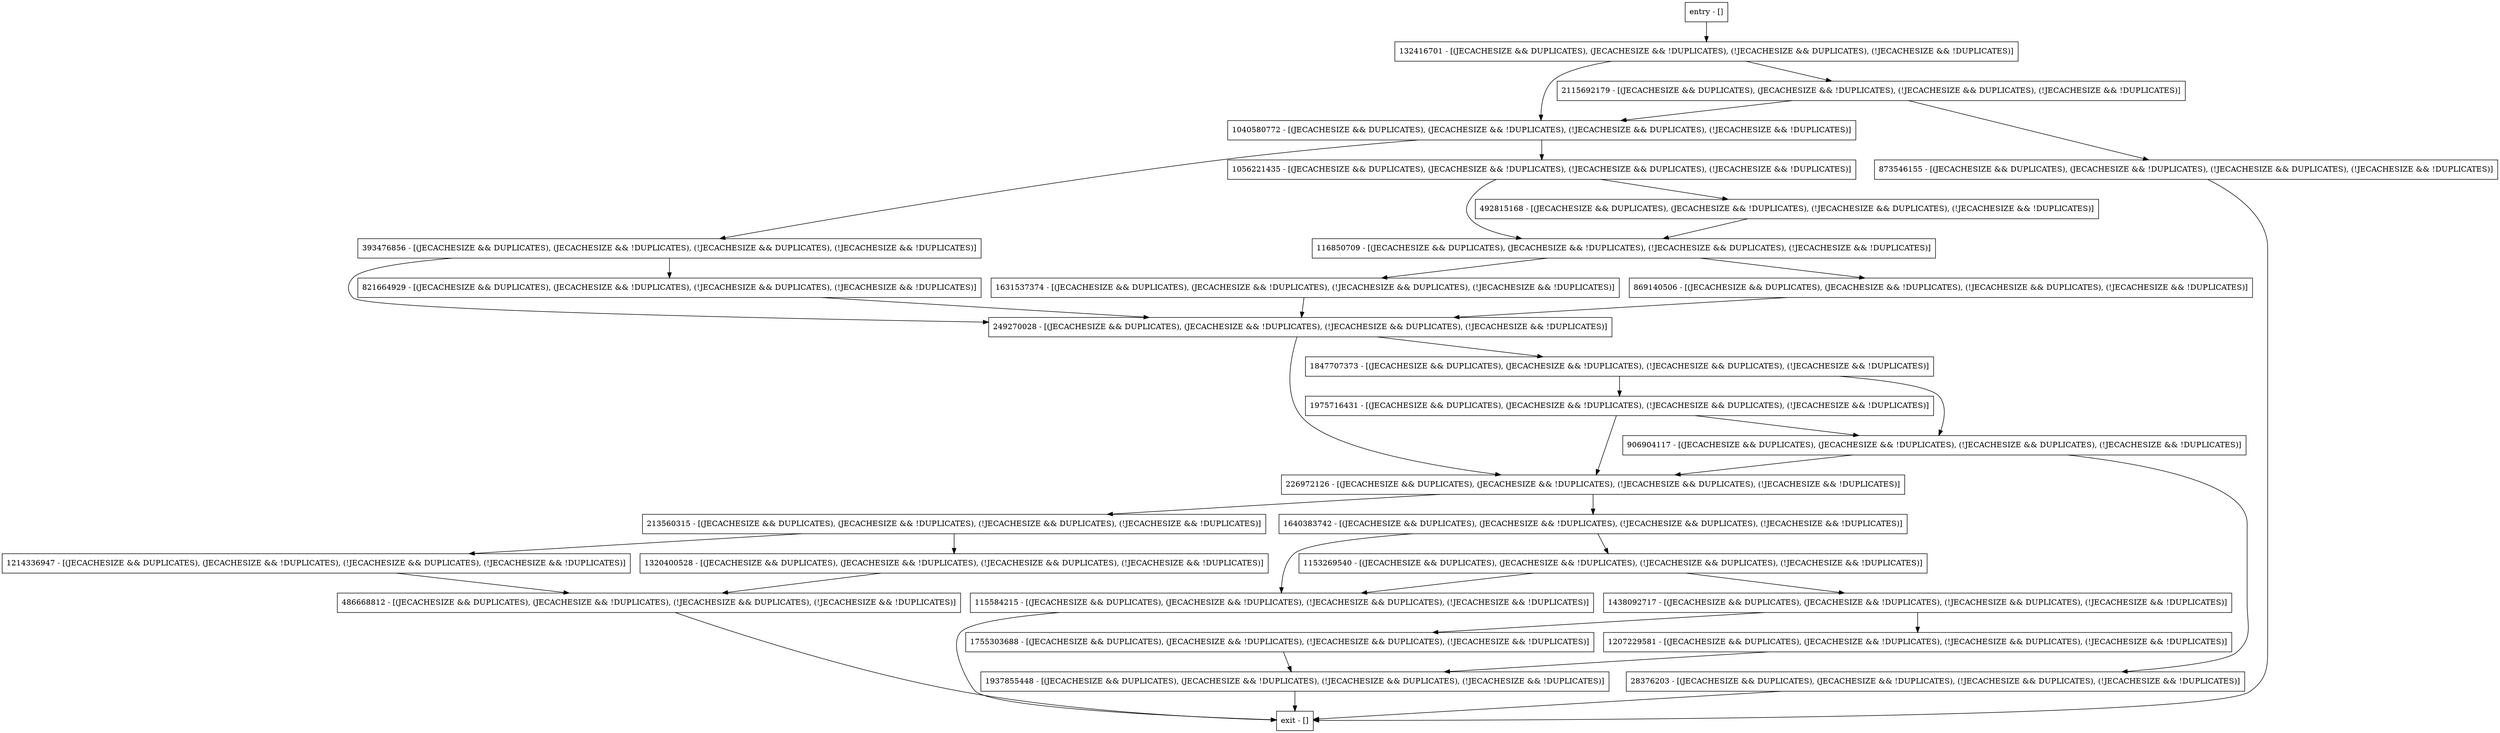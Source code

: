 digraph updateLNSlotKey {
node [shape=record];
1975716431 [label="1975716431 - [(JECACHESIZE && DUPLICATES), (JECACHESIZE && !DUPLICATES), (!JECACHESIZE && DUPLICATES), (!JECACHESIZE && !DUPLICATES)]"];
1040580772 [label="1040580772 - [(JECACHESIZE && DUPLICATES), (JECACHESIZE && !DUPLICATES), (!JECACHESIZE && DUPLICATES), (!JECACHESIZE && !DUPLICATES)]"];
1755303688 [label="1755303688 - [(JECACHESIZE && DUPLICATES), (JECACHESIZE && !DUPLICATES), (!JECACHESIZE && DUPLICATES), (!JECACHESIZE && !DUPLICATES)]"];
213560315 [label="213560315 - [(JECACHESIZE && DUPLICATES), (JECACHESIZE && !DUPLICATES), (!JECACHESIZE && DUPLICATES), (!JECACHESIZE && !DUPLICATES)]"];
393476856 [label="393476856 - [(JECACHESIZE && DUPLICATES), (JECACHESIZE && !DUPLICATES), (!JECACHESIZE && DUPLICATES), (!JECACHESIZE && !DUPLICATES)]"];
249270028 [label="249270028 - [(JECACHESIZE && DUPLICATES), (JECACHESIZE && !DUPLICATES), (!JECACHESIZE && DUPLICATES), (!JECACHESIZE && !DUPLICATES)]"];
2115692179 [label="2115692179 - [(JECACHESIZE && DUPLICATES), (JECACHESIZE && !DUPLICATES), (!JECACHESIZE && DUPLICATES), (!JECACHESIZE && !DUPLICATES)]"];
873546155 [label="873546155 - [(JECACHESIZE && DUPLICATES), (JECACHESIZE && !DUPLICATES), (!JECACHESIZE && DUPLICATES), (!JECACHESIZE && !DUPLICATES)]"];
1214336947 [label="1214336947 - [(JECACHESIZE && DUPLICATES), (JECACHESIZE && !DUPLICATES), (!JECACHESIZE && DUPLICATES), (!JECACHESIZE && !DUPLICATES)]"];
1153269540 [label="1153269540 - [(JECACHESIZE && DUPLICATES), (JECACHESIZE && !DUPLICATES), (!JECACHESIZE && DUPLICATES), (!JECACHESIZE && !DUPLICATES)]"];
28376203 [label="28376203 - [(JECACHESIZE && DUPLICATES), (JECACHESIZE && !DUPLICATES), (!JECACHESIZE && DUPLICATES), (!JECACHESIZE && !DUPLICATES)]"];
226972126 [label="226972126 - [(JECACHESIZE && DUPLICATES), (JECACHESIZE && !DUPLICATES), (!JECACHESIZE && DUPLICATES), (!JECACHESIZE && !DUPLICATES)]"];
1937855448 [label="1937855448 - [(JECACHESIZE && DUPLICATES), (JECACHESIZE && !DUPLICATES), (!JECACHESIZE && DUPLICATES), (!JECACHESIZE && !DUPLICATES)]"];
1631537374 [label="1631537374 - [(JECACHESIZE && DUPLICATES), (JECACHESIZE && !DUPLICATES), (!JECACHESIZE && DUPLICATES), (!JECACHESIZE && !DUPLICATES)]"];
115584215 [label="115584215 - [(JECACHESIZE && DUPLICATES), (JECACHESIZE && !DUPLICATES), (!JECACHESIZE && DUPLICATES), (!JECACHESIZE && !DUPLICATES)]"];
869140506 [label="869140506 - [(JECACHESIZE && DUPLICATES), (JECACHESIZE && !DUPLICATES), (!JECACHESIZE && DUPLICATES), (!JECACHESIZE && !DUPLICATES)]"];
486668812 [label="486668812 - [(JECACHESIZE && DUPLICATES), (JECACHESIZE && !DUPLICATES), (!JECACHESIZE && DUPLICATES), (!JECACHESIZE && !DUPLICATES)]"];
1847707373 [label="1847707373 - [(JECACHESIZE && DUPLICATES), (JECACHESIZE && !DUPLICATES), (!JECACHESIZE && DUPLICATES), (!JECACHESIZE && !DUPLICATES)]"];
1320400528 [label="1320400528 - [(JECACHESIZE && DUPLICATES), (JECACHESIZE && !DUPLICATES), (!JECACHESIZE && DUPLICATES), (!JECACHESIZE && !DUPLICATES)]"];
1438092717 [label="1438092717 - [(JECACHESIZE && DUPLICATES), (JECACHESIZE && !DUPLICATES), (!JECACHESIZE && DUPLICATES), (!JECACHESIZE && !DUPLICATES)]"];
entry [label="entry - []"];
exit [label="exit - []"];
1640383742 [label="1640383742 - [(JECACHESIZE && DUPLICATES), (JECACHESIZE && !DUPLICATES), (!JECACHESIZE && DUPLICATES), (!JECACHESIZE && !DUPLICATES)]"];
1207229581 [label="1207229581 - [(JECACHESIZE && DUPLICATES), (JECACHESIZE && !DUPLICATES), (!JECACHESIZE && DUPLICATES), (!JECACHESIZE && !DUPLICATES)]"];
116850709 [label="116850709 - [(JECACHESIZE && DUPLICATES), (JECACHESIZE && !DUPLICATES), (!JECACHESIZE && DUPLICATES), (!JECACHESIZE && !DUPLICATES)]"];
821664929 [label="821664929 - [(JECACHESIZE && DUPLICATES), (JECACHESIZE && !DUPLICATES), (!JECACHESIZE && DUPLICATES), (!JECACHESIZE && !DUPLICATES)]"];
1056221435 [label="1056221435 - [(JECACHESIZE && DUPLICATES), (JECACHESIZE && !DUPLICATES), (!JECACHESIZE && DUPLICATES), (!JECACHESIZE && !DUPLICATES)]"];
132416701 [label="132416701 - [(JECACHESIZE && DUPLICATES), (JECACHESIZE && !DUPLICATES), (!JECACHESIZE && DUPLICATES), (!JECACHESIZE && !DUPLICATES)]"];
492815168 [label="492815168 - [(JECACHESIZE && DUPLICATES), (JECACHESIZE && !DUPLICATES), (!JECACHESIZE && DUPLICATES), (!JECACHESIZE && !DUPLICATES)]"];
906904117 [label="906904117 - [(JECACHESIZE && DUPLICATES), (JECACHESIZE && !DUPLICATES), (!JECACHESIZE && DUPLICATES), (!JECACHESIZE && !DUPLICATES)]"];
entry;
exit;
1975716431 -> 226972126;
1975716431 -> 906904117;
1040580772 -> 1056221435;
1040580772 -> 393476856;
1755303688 -> 1937855448;
213560315 -> 1214336947;
213560315 -> 1320400528;
393476856 -> 821664929;
393476856 -> 249270028;
249270028 -> 1847707373;
249270028 -> 226972126;
2115692179 -> 873546155;
2115692179 -> 1040580772;
873546155 -> exit;
1214336947 -> 486668812;
1153269540 -> 115584215;
1153269540 -> 1438092717;
28376203 -> exit;
226972126 -> 1640383742;
226972126 -> 213560315;
1937855448 -> exit;
1631537374 -> 249270028;
115584215 -> exit;
869140506 -> 249270028;
486668812 -> exit;
1847707373 -> 1975716431;
1847707373 -> 906904117;
1320400528 -> 486668812;
1438092717 -> 1207229581;
1438092717 -> 1755303688;
entry -> 132416701;
1640383742 -> 115584215;
1640383742 -> 1153269540;
1207229581 -> 1937855448;
116850709 -> 869140506;
116850709 -> 1631537374;
821664929 -> 249270028;
1056221435 -> 116850709;
1056221435 -> 492815168;
132416701 -> 2115692179;
132416701 -> 1040580772;
492815168 -> 116850709;
906904117 -> 28376203;
906904117 -> 226972126;
}
